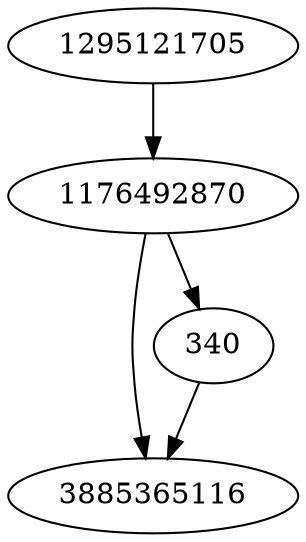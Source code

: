 strict digraph  {
1295121705;
3885365116;
1176492870;
340;
1295121705 -> 1176492870;
1176492870 -> 3885365116;
1176492870 -> 340;
340 -> 3885365116;
}
